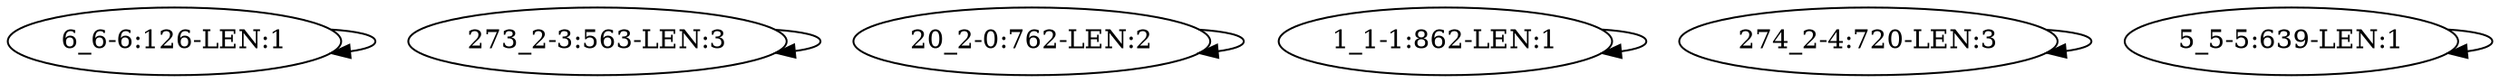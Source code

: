 digraph G {
    "6_6-6:126-LEN:1" -> "6_6-6:126-LEN:1";
    "273_2-3:563-LEN:3" -> "273_2-3:563-LEN:3";
    "20_2-0:762-LEN:2" -> "20_2-0:762-LEN:2";
    "1_1-1:862-LEN:1" -> "1_1-1:862-LEN:1";
    "274_2-4:720-LEN:3" -> "274_2-4:720-LEN:3";
    "5_5-5:639-LEN:1" -> "5_5-5:639-LEN:1";
}
